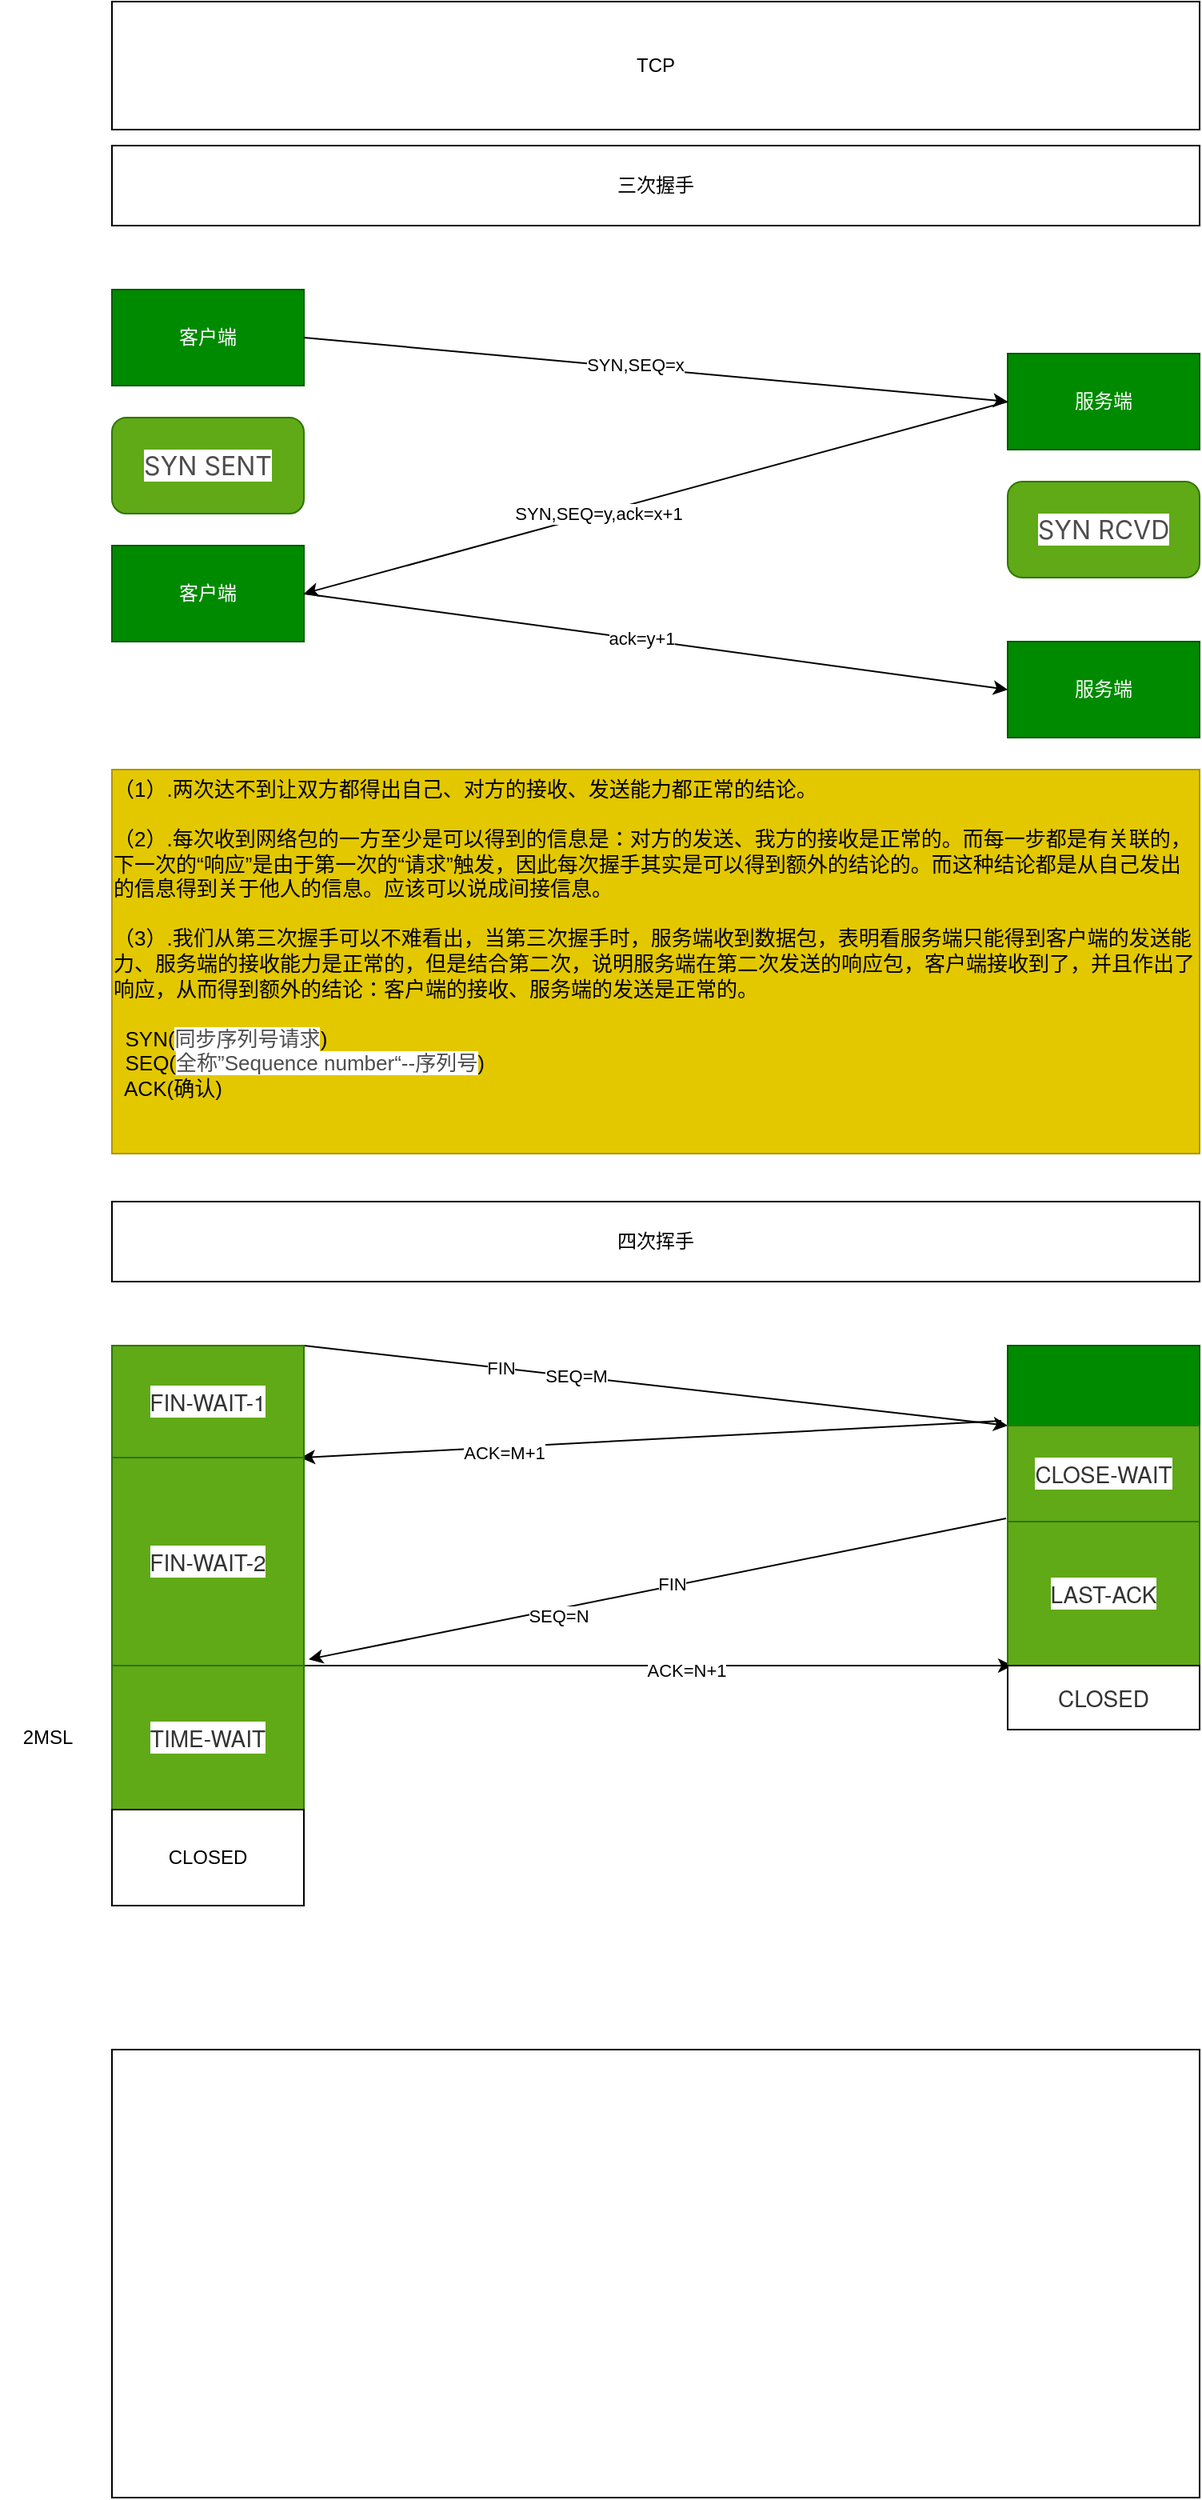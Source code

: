 <mxfile version="25.0.3">
  <diagram name="第 1 页" id="zou-GCAWuZEbWDU-ZgDb">
    <mxGraphModel dx="880" dy="444" grid="1" gridSize="10" guides="1" tooltips="1" connect="1" arrows="1" fold="1" page="1" pageScale="1" pageWidth="827" pageHeight="1169" math="0" shadow="0">
      <root>
        <mxCell id="0" />
        <mxCell id="1" parent="0" />
        <mxCell id="jUhCbkSQAkVbN6UOUl7a-1" value="TCP" style="rounded=0;whiteSpace=wrap;html=1;" vertex="1" parent="1">
          <mxGeometry x="80" y="40" width="680" height="80" as="geometry" />
        </mxCell>
        <mxCell id="jUhCbkSQAkVbN6UOUl7a-2" value="客户端" style="rounded=0;whiteSpace=wrap;html=1;fillColor=#008a00;fontColor=#ffffff;strokeColor=#005700;" vertex="1" parent="1">
          <mxGeometry x="80" y="220" width="120" height="60" as="geometry" />
        </mxCell>
        <mxCell id="jUhCbkSQAkVbN6UOUl7a-3" value="服务端" style="rounded=0;whiteSpace=wrap;html=1;fillColor=#008a00;fontColor=#ffffff;strokeColor=#005700;" vertex="1" parent="1">
          <mxGeometry x="640" y="260" width="120" height="60" as="geometry" />
        </mxCell>
        <mxCell id="jUhCbkSQAkVbN6UOUl7a-7" value="" style="endArrow=classic;html=1;rounded=0;exitX=1;exitY=0.5;exitDx=0;exitDy=0;entryX=0;entryY=0.5;entryDx=0;entryDy=0;" edge="1" parent="1" source="jUhCbkSQAkVbN6UOUl7a-2" target="jUhCbkSQAkVbN6UOUl7a-3">
          <mxGeometry width="50" height="50" relative="1" as="geometry">
            <mxPoint x="390" y="360" as="sourcePoint" />
            <mxPoint x="440" y="310" as="targetPoint" />
          </mxGeometry>
        </mxCell>
        <mxCell id="jUhCbkSQAkVbN6UOUl7a-10" value="SYN,SEQ=x" style="edgeLabel;html=1;align=center;verticalAlign=middle;resizable=0;points=[];" vertex="1" connectable="0" parent="jUhCbkSQAkVbN6UOUl7a-7">
          <mxGeometry x="-0.064" y="2" relative="1" as="geometry">
            <mxPoint as="offset" />
          </mxGeometry>
        </mxCell>
        <mxCell id="jUhCbkSQAkVbN6UOUl7a-8" value="三次握手" style="rounded=0;whiteSpace=wrap;html=1;" vertex="1" parent="1">
          <mxGeometry x="80" y="130" width="680" height="50" as="geometry" />
        </mxCell>
        <mxCell id="jUhCbkSQAkVbN6UOUl7a-11" value="客户端" style="rounded=0;whiteSpace=wrap;html=1;fillColor=#008a00;fontColor=#ffffff;strokeColor=#005700;" vertex="1" parent="1">
          <mxGeometry x="80" y="380" width="120" height="60" as="geometry" />
        </mxCell>
        <mxCell id="jUhCbkSQAkVbN6UOUl7a-12" value="" style="endArrow=classic;html=1;rounded=0;entryX=1;entryY=0.5;entryDx=0;entryDy=0;" edge="1" parent="1" target="jUhCbkSQAkVbN6UOUl7a-11">
          <mxGeometry width="50" height="50" relative="1" as="geometry">
            <mxPoint x="640" y="290" as="sourcePoint" />
            <mxPoint x="440" y="410" as="targetPoint" />
          </mxGeometry>
        </mxCell>
        <mxCell id="jUhCbkSQAkVbN6UOUl7a-13" value="SYN,SEQ=y,ack=x+1" style="edgeLabel;html=1;align=center;verticalAlign=middle;resizable=0;points=[];" vertex="1" connectable="0" parent="jUhCbkSQAkVbN6UOUl7a-12">
          <mxGeometry x="0.164" relative="1" as="geometry">
            <mxPoint as="offset" />
          </mxGeometry>
        </mxCell>
        <mxCell id="jUhCbkSQAkVbN6UOUl7a-14" value="服务端" style="rounded=0;whiteSpace=wrap;html=1;fillColor=#008a00;fontColor=#ffffff;strokeColor=#005700;" vertex="1" parent="1">
          <mxGeometry x="640" y="440" width="120" height="60" as="geometry" />
        </mxCell>
        <mxCell id="jUhCbkSQAkVbN6UOUl7a-15" value="" style="endArrow=classic;html=1;rounded=0;entryX=0;entryY=0.5;entryDx=0;entryDy=0;exitX=1;exitY=0.5;exitDx=0;exitDy=0;" edge="1" parent="1" source="jUhCbkSQAkVbN6UOUl7a-11" target="jUhCbkSQAkVbN6UOUl7a-14">
          <mxGeometry width="50" height="50" relative="1" as="geometry">
            <mxPoint x="200" y="350" as="sourcePoint" />
            <mxPoint x="440" y="410" as="targetPoint" />
          </mxGeometry>
        </mxCell>
        <mxCell id="jUhCbkSQAkVbN6UOUl7a-16" value="ack=y+1" style="edgeLabel;html=1;align=center;verticalAlign=middle;resizable=0;points=[];" vertex="1" connectable="0" parent="jUhCbkSQAkVbN6UOUl7a-15">
          <mxGeometry x="-0.041" y="1" relative="1" as="geometry">
            <mxPoint as="offset" />
          </mxGeometry>
        </mxCell>
        <mxCell id="jUhCbkSQAkVbN6UOUl7a-18" value="&lt;span style=&quot;color: rgb(77, 77, 77); font-family: -apple-system, &amp;quot;SF UI Text&amp;quot;, Arial, &amp;quot;PingFang SC&amp;quot;, &amp;quot;Hiragino Sans GB&amp;quot;, &amp;quot;Microsoft YaHei&amp;quot;, &amp;quot;WenQuanYi Micro Hei&amp;quot;, sans-serif, SimHei, SimSun; font-size: 16px; text-align: justify; background-color: rgb(255, 255, 255);&quot;&gt;SYN SENT&lt;/span&gt;" style="rounded=1;whiteSpace=wrap;html=1;fillColor=#60a917;fontColor=#ffffff;strokeColor=#2D7600;" vertex="1" parent="1">
          <mxGeometry x="80" y="300" width="120" height="60" as="geometry" />
        </mxCell>
        <mxCell id="jUhCbkSQAkVbN6UOUl7a-19" value="&lt;span style=&quot;color: rgb(77, 77, 77); font-family: -apple-system, &amp;quot;SF UI Text&amp;quot;, Arial, &amp;quot;PingFang SC&amp;quot;, &amp;quot;Hiragino Sans GB&amp;quot;, &amp;quot;Microsoft YaHei&amp;quot;, &amp;quot;WenQuanYi Micro Hei&amp;quot;, sans-serif, SimHei, SimSun; font-size: 16px; text-align: justify; background-color: rgb(255, 255, 255);&quot;&gt;SYN RCVD&lt;/span&gt;" style="rounded=1;whiteSpace=wrap;html=1;fillColor=#60a917;fontColor=#ffffff;strokeColor=#2D7600;" vertex="1" parent="1">
          <mxGeometry x="640" y="340" width="120" height="60" as="geometry" />
        </mxCell>
        <mxCell id="jUhCbkSQAkVbN6UOUl7a-20" value="&lt;div style=&quot;text-align: left;&quot;&gt;&lt;font style=&quot;font-size: 13px;&quot;&gt;（1）.两次达不到让双方都得出自己、对方的接收、发送能力都正常的结论。&lt;/font&gt;&lt;/div&gt;&lt;div style=&quot;text-align: left;&quot;&gt;&lt;font style=&quot;font-size: 13px;&quot;&gt;&lt;br&gt;&lt;/font&gt;&lt;/div&gt;&lt;div style=&quot;text-align: left;&quot;&gt;&lt;font style=&quot;font-size: 13px;&quot;&gt;（2）.每次收到网络包的一方至少是可以得到的信息是：对方的发送、我方的接收是正常的。而每一步都是有关联的，下一次的“响应”是由于第一次的“请求”触发，因此每次握手其实是可以得到额外的结论的。而这种结论都是从自己发出的信息得到关于他人的信息。应该可以说成间接信息。&lt;/font&gt;&lt;/div&gt;&lt;div style=&quot;text-align: left;&quot;&gt;&lt;font style=&quot;font-size: 13px;&quot;&gt;&lt;br&gt;&lt;/font&gt;&lt;/div&gt;&lt;div style=&quot;text-align: left;&quot;&gt;&lt;font style=&quot;font-size: 13px;&quot;&gt;（3）.我们从第三次握手可以不难看出，当第三次握手时，服务端收到数据包，表明看服务端只能得到客户端的发送能力、服务端的接收能力是正常的，但是结合第二次，说明服务端在第二次发送的响应包，客户端接收到了，并且作出了响应，从而得到额外的结论：客户端的接收、服务端的发送是正常的。&lt;/font&gt;&lt;/div&gt;&lt;div style=&quot;text-align: left;&quot;&gt;&lt;font style=&quot;font-size: 13px;&quot;&gt;&lt;br&gt;&lt;/font&gt;&lt;/div&gt;&lt;div style=&quot;text-align: left;&quot;&gt;&lt;font style=&quot;font-size: 13px;&quot; face=&quot;Helvetica&quot;&gt;&lt;font style=&quot;&quot;&gt;&amp;nbsp; SYN(&lt;/font&gt;&lt;span style=&quot;background-color: rgb(255, 255, 255); color: rgb(77, 77, 77); text-align: justify;&quot;&gt;同步序列号请求&lt;/span&gt;&lt;span style=&quot;background-color: initial;&quot;&gt;)&lt;/span&gt;&lt;/font&gt;&lt;/div&gt;&lt;div style=&quot;text-align: left;&quot;&gt;&lt;font style=&quot;font-size: 13px;&quot; face=&quot;Helvetica&quot;&gt;&lt;span style=&quot;background-color: initial;&quot;&gt;&amp;nbsp; SEQ(&lt;/span&gt;&lt;span style=&quot;background-color: rgb(255, 255, 255); color: rgb(77, 77, 77); text-align: justify;&quot;&gt;全称”Sequence&amp;nbsp;number“--序列号&lt;/span&gt;&lt;span style=&quot;background-color: initial;&quot;&gt;)&lt;/span&gt;&lt;/font&gt;&lt;/div&gt;&lt;div style=&quot;text-align: left;&quot;&gt;&lt;span style=&quot;background-color: initial;&quot;&gt;&lt;font style=&quot;font-size: 13px;&quot; face=&quot;Helvetica&quot;&gt;&amp;nbsp; ACK(确认)&lt;/font&gt;&lt;/span&gt;&lt;/div&gt;&lt;div&gt;&lt;br&gt;&lt;/div&gt;&lt;div&gt;&lt;br&gt;&lt;/div&gt;" style="rounded=0;whiteSpace=wrap;html=1;fillColor=#e3c800;fontColor=#000000;strokeColor=#B09500;" vertex="1" parent="1">
          <mxGeometry x="80" y="520" width="680" height="240" as="geometry" />
        </mxCell>
        <mxCell id="jUhCbkSQAkVbN6UOUl7a-22" value="四次挥手" style="rounded=0;whiteSpace=wrap;html=1;" vertex="1" parent="1">
          <mxGeometry x="80" y="790" width="680" height="50" as="geometry" />
        </mxCell>
        <mxCell id="jUhCbkSQAkVbN6UOUl7a-23" value="服务" style="rounded=0;whiteSpace=wrap;html=1;fillColor=#008a00;fontColor=#ffffff;strokeColor=#005700;" vertex="1" parent="1">
          <mxGeometry x="80" y="880" width="120" height="240" as="geometry" />
        </mxCell>
        <mxCell id="jUhCbkSQAkVbN6UOUl7a-24" value="服务" style="rounded=0;whiteSpace=wrap;html=1;fillColor=#008a00;fontColor=#ffffff;strokeColor=#005700;" vertex="1" parent="1">
          <mxGeometry x="640" y="880" width="120" height="240" as="geometry" />
        </mxCell>
        <mxCell id="jUhCbkSQAkVbN6UOUl7a-25" value="" style="endArrow=classic;html=1;rounded=0;exitX=1;exitY=0;exitDx=0;exitDy=0;" edge="1" parent="1" source="jUhCbkSQAkVbN6UOUl7a-23">
          <mxGeometry width="50" height="50" relative="1" as="geometry">
            <mxPoint x="390" y="1100" as="sourcePoint" />
            <mxPoint x="640" y="930" as="targetPoint" />
          </mxGeometry>
        </mxCell>
        <mxCell id="jUhCbkSQAkVbN6UOUl7a-35" value="FIN" style="edgeLabel;html=1;align=center;verticalAlign=middle;resizable=0;points=[];" vertex="1" connectable="0" parent="jUhCbkSQAkVbN6UOUl7a-25">
          <mxGeometry x="-0.441" relative="1" as="geometry">
            <mxPoint as="offset" />
          </mxGeometry>
        </mxCell>
        <mxCell id="jUhCbkSQAkVbN6UOUl7a-36" value="SEQ=M" style="edgeLabel;html=1;align=center;verticalAlign=middle;resizable=0;points=[];" vertex="1" connectable="0" parent="jUhCbkSQAkVbN6UOUl7a-25">
          <mxGeometry x="-0.228" y="1" relative="1" as="geometry">
            <mxPoint as="offset" />
          </mxGeometry>
        </mxCell>
        <mxCell id="jUhCbkSQAkVbN6UOUl7a-28" value="" style="endArrow=classic;html=1;rounded=0;exitX=-0.033;exitY=0.196;exitDx=0;exitDy=0;exitPerimeter=0;entryX=0.983;entryY=0.292;entryDx=0;entryDy=0;entryPerimeter=0;" edge="1" parent="1" source="jUhCbkSQAkVbN6UOUl7a-24" target="jUhCbkSQAkVbN6UOUl7a-23">
          <mxGeometry width="50" height="50" relative="1" as="geometry">
            <mxPoint x="390" y="1000" as="sourcePoint" />
            <mxPoint x="440" y="950" as="targetPoint" />
          </mxGeometry>
        </mxCell>
        <mxCell id="jUhCbkSQAkVbN6UOUl7a-37" value="ACK=M+1" style="edgeLabel;html=1;align=center;verticalAlign=middle;resizable=0;points=[];" vertex="1" connectable="0" parent="jUhCbkSQAkVbN6UOUl7a-28">
          <mxGeometry x="0.421" y="3" relative="1" as="geometry">
            <mxPoint as="offset" />
          </mxGeometry>
        </mxCell>
        <mxCell id="jUhCbkSQAkVbN6UOUl7a-29" value="" style="endArrow=classic;html=1;rounded=0;entryX=0;entryY=0.75;entryDx=0;entryDy=0;exitX=1;exitY=0;exitDx=0;exitDy=0;" edge="1" parent="1" source="jUhCbkSQAkVbN6UOUl7a-31">
          <mxGeometry width="50" height="50" relative="1" as="geometry">
            <mxPoint x="200" y="1101.12" as="sourcePoint" />
            <mxPoint x="643" y="1080" as="targetPoint" />
          </mxGeometry>
        </mxCell>
        <mxCell id="jUhCbkSQAkVbN6UOUl7a-40" value="ACK=N+1" style="edgeLabel;html=1;align=center;verticalAlign=middle;resizable=0;points=[];" vertex="1" connectable="0" parent="jUhCbkSQAkVbN6UOUl7a-29">
          <mxGeometry x="0.078" y="-3" relative="1" as="geometry">
            <mxPoint as="offset" />
          </mxGeometry>
        </mxCell>
        <mxCell id="jUhCbkSQAkVbN6UOUl7a-30" value="" style="endArrow=classic;html=1;rounded=0;exitX=-0.008;exitY=0.45;exitDx=0;exitDy=0;exitPerimeter=0;entryX=1.025;entryY=0.817;entryDx=0;entryDy=0;entryPerimeter=0;" edge="1" parent="1" source="jUhCbkSQAkVbN6UOUl7a-24" target="jUhCbkSQAkVbN6UOUl7a-23">
          <mxGeometry width="50" height="50" relative="1" as="geometry">
            <mxPoint x="630" y="1010" as="sourcePoint" />
            <mxPoint x="210" y="1030" as="targetPoint" />
          </mxGeometry>
        </mxCell>
        <mxCell id="jUhCbkSQAkVbN6UOUl7a-38" value="FIN" style="edgeLabel;html=1;align=center;verticalAlign=middle;resizable=0;points=[];" vertex="1" connectable="0" parent="jUhCbkSQAkVbN6UOUl7a-30">
          <mxGeometry x="-0.042" y="-1" relative="1" as="geometry">
            <mxPoint as="offset" />
          </mxGeometry>
        </mxCell>
        <mxCell id="jUhCbkSQAkVbN6UOUl7a-39" value="SEQ=N" style="edgeLabel;html=1;align=center;verticalAlign=middle;resizable=0;points=[];" vertex="1" connectable="0" parent="jUhCbkSQAkVbN6UOUl7a-30">
          <mxGeometry x="0.288" y="4" relative="1" as="geometry">
            <mxPoint as="offset" />
          </mxGeometry>
        </mxCell>
        <mxCell id="jUhCbkSQAkVbN6UOUl7a-31" value="&lt;span style=&quot;color: rgb(51, 51, 51); font-family: &amp;quot;pingfang SC&amp;quot;, &amp;quot;helvetica neue&amp;quot;, arial, &amp;quot;hiragino sans gb&amp;quot;, &amp;quot;microsoft yahei ui&amp;quot;, &amp;quot;microsoft yahei&amp;quot;, simsun, sans-serif; font-size: 14px; text-align: start; white-space-collapse: preserve; background-color: rgb(255, 255, 255);&quot;&gt;TIME-WAIT&lt;/span&gt;" style="rounded=0;whiteSpace=wrap;html=1;fillColor=#60a917;fontColor=#ffffff;strokeColor=#2D7600;" vertex="1" parent="1">
          <mxGeometry x="80" y="1080" width="120" height="90" as="geometry" />
        </mxCell>
        <mxCell id="jUhCbkSQAkVbN6UOUl7a-32" value="&lt;span style=&quot;color: rgb(51, 51, 51); font-family: &amp;quot;pingfang SC&amp;quot;, &amp;quot;helvetica neue&amp;quot;, arial, &amp;quot;hiragino sans gb&amp;quot;, &amp;quot;microsoft yahei ui&amp;quot;, &amp;quot;microsoft yahei&amp;quot;, simsun, sans-serif; font-size: 14px; text-align: start; white-space-collapse: preserve; background-color: rgb(255, 255, 255);&quot;&gt;FIN-WAIT-2&lt;/span&gt;" style="rounded=0;whiteSpace=wrap;html=1;fillColor=#60a917;fontColor=#ffffff;strokeColor=#2D7600;" vertex="1" parent="1">
          <mxGeometry x="80" y="950" width="120" height="130" as="geometry" />
        </mxCell>
        <mxCell id="jUhCbkSQAkVbN6UOUl7a-33" value="&lt;span style=&quot;color: rgb(51, 51, 51); font-family: &amp;quot;pingfang SC&amp;quot;, &amp;quot;helvetica neue&amp;quot;, arial, &amp;quot;hiragino sans gb&amp;quot;, &amp;quot;microsoft yahei ui&amp;quot;, &amp;quot;microsoft yahei&amp;quot;, simsun, sans-serif; font-size: 14px; text-align: start; white-space-collapse: preserve; background-color: rgb(255, 255, 255);&quot;&gt;FIN-WAIT-1&lt;/span&gt;" style="rounded=0;whiteSpace=wrap;html=1;fillColor=#60a917;fontColor=#ffffff;strokeColor=#2D7600;" vertex="1" parent="1">
          <mxGeometry x="80" y="880" width="120" height="70" as="geometry" />
        </mxCell>
        <mxCell id="jUhCbkSQAkVbN6UOUl7a-41" value="&lt;span style=&quot;color: rgb(51, 51, 51); font-family: &amp;quot;pingfang SC&amp;quot;, &amp;quot;helvetica neue&amp;quot;, arial, &amp;quot;hiragino sans gb&amp;quot;, &amp;quot;microsoft yahei ui&amp;quot;, &amp;quot;microsoft yahei&amp;quot;, simsun, sans-serif; font-size: 14px; text-align: start; white-space-collapse: preserve; background-color: rgb(255, 255, 255);&quot;&gt;LAST-ACK&lt;/span&gt;" style="rounded=0;whiteSpace=wrap;html=1;fillColor=#60a917;fontColor=#ffffff;strokeColor=#2D7600;" vertex="1" parent="1">
          <mxGeometry x="640" y="990" width="120" height="90" as="geometry" />
        </mxCell>
        <mxCell id="jUhCbkSQAkVbN6UOUl7a-42" value="&lt;span style=&quot;color: rgb(51, 51, 51); font-family: &amp;quot;pingfang SC&amp;quot;, &amp;quot;helvetica neue&amp;quot;, arial, &amp;quot;hiragino sans gb&amp;quot;, &amp;quot;microsoft yahei ui&amp;quot;, &amp;quot;microsoft yahei&amp;quot;, simsun, sans-serif; font-size: 14px; text-align: start; white-space-collapse: preserve; background-color: rgb(255, 255, 255);&quot;&gt;CLOSE-WAIT&lt;/span&gt;" style="rounded=0;whiteSpace=wrap;html=1;fillColor=#60a917;fontColor=#ffffff;strokeColor=#2D7600;" vertex="1" parent="1">
          <mxGeometry x="640" y="930" width="120" height="60" as="geometry" />
        </mxCell>
        <mxCell id="jUhCbkSQAkVbN6UOUl7a-43" value="&lt;span style=&quot;color: rgb(51, 51, 51); font-family: &amp;quot;pingfang SC&amp;quot;, &amp;quot;helvetica neue&amp;quot;, arial, &amp;quot;hiragino sans gb&amp;quot;, &amp;quot;microsoft yahei ui&amp;quot;, &amp;quot;microsoft yahei&amp;quot;, simsun, sans-serif; font-size: 14px; text-align: start; white-space-collapse: preserve; background-color: rgb(255, 255, 255);&quot;&gt;CLOSED&lt;/span&gt;" style="rounded=0;whiteSpace=wrap;html=1;" vertex="1" parent="1">
          <mxGeometry x="640" y="1080" width="120" height="40" as="geometry" />
        </mxCell>
        <mxCell id="jUhCbkSQAkVbN6UOUl7a-45" value="2MSL" style="text;html=1;align=center;verticalAlign=middle;whiteSpace=wrap;rounded=0;" vertex="1" parent="1">
          <mxGeometry x="10" y="1110" width="60" height="30" as="geometry" />
        </mxCell>
        <mxCell id="jUhCbkSQAkVbN6UOUl7a-46" value="CLOSED" style="rounded=0;whiteSpace=wrap;html=1;" vertex="1" parent="1">
          <mxGeometry x="80" y="1170" width="120" height="60" as="geometry" />
        </mxCell>
        <mxCell id="jUhCbkSQAkVbN6UOUl7a-47" value="" style="rounded=0;whiteSpace=wrap;html=1;" vertex="1" parent="1">
          <mxGeometry x="80" y="1320" width="680" height="280" as="geometry" />
        </mxCell>
      </root>
    </mxGraphModel>
  </diagram>
</mxfile>
